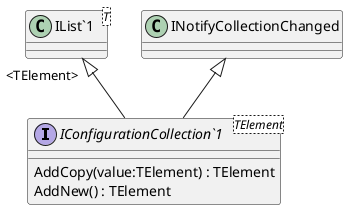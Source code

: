 @startuml
interface "IConfigurationCollection`1"<TElement> {
    AddCopy(value:TElement) : TElement
    AddNew() : TElement
}
class "IList`1"<T> {
}
"IList`1" "<TElement>" <|-- "IConfigurationCollection`1"
INotifyCollectionChanged <|-- "IConfigurationCollection`1"
@enduml
